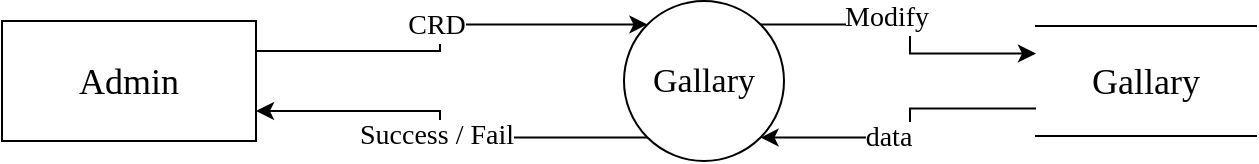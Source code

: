 <mxfile version="17.2.3" type="device"><diagram id="HeBkzXPH-GdMvk_lJBK_" name="Page-1"><mxGraphModel dx="1106" dy="653" grid="1" gridSize="10" guides="1" tooltips="1" connect="1" arrows="1" fold="1" page="1" pageScale="1" pageWidth="827" pageHeight="1169" background="none" math="0" shadow="0"><root><mxCell id="0"/><mxCell id="1" parent="0"/><mxCell id="6l1TLSjAQP7HA2U_qRRk-19" value="" style="edgeStyle=orthogonalEdgeStyle;rounded=0;orthogonalLoop=1;jettySize=auto;html=1;fontFamily=Times New Roman;fontSize=16;entryX=0.25;entryY=1;entryDx=0;entryDy=0;exitX=1;exitY=0;exitDx=0;exitDy=0;" parent="1" edge="1"><mxGeometry relative="1" as="geometry"><mxPoint x="660" y="100" as="targetPoint"/></mxGeometry></mxCell><mxCell id="6l1TLSjAQP7HA2U_qRRk-21" style="edgeStyle=orthogonalEdgeStyle;rounded=0;orthogonalLoop=1;jettySize=auto;html=1;exitX=0.75;exitY=1;exitDx=0;exitDy=0;entryX=1;entryY=1;entryDx=0;entryDy=0;fontFamily=Times New Roman;fontSize=16;" parent="1" edge="1"><mxGeometry relative="1" as="geometry"><Array as="points"><mxPoint x="720" y="247"/></Array><mxPoint x="720" y="100" as="sourcePoint"/></mxGeometry></mxCell><mxCell id="ppLeph98q2jPRG6dnW5D-12" value="&lt;font style=&quot;font-size: 18px&quot;&gt;Admin&lt;/font&gt;" style="rounded=0;whiteSpace=wrap;html=1;fontFamily=Times New Roman;" parent="1" vertex="1"><mxGeometry x="103" y="72.5" width="127" height="60" as="geometry"/></mxCell><mxCell id="ybVQCAMKLovBi2533NB--36" style="edgeStyle=orthogonalEdgeStyle;rounded=0;orthogonalLoop=1;jettySize=auto;html=1;exitX=1;exitY=0;exitDx=0;exitDy=0;entryX=0;entryY=0.25;entryDx=0;entryDy=0;fontSize=17;elbow=vertical;fontFamily=Times New Roman;" parent="1" source="ybVQCAMKLovBi2533NB--40" target="ybVQCAMKLovBi2533NB--43" edge="1"><mxGeometry relative="1" as="geometry"/></mxCell><mxCell id="ybVQCAMKLovBi2533NB--37" value="Modify" style="edgeLabel;html=1;align=center;verticalAlign=middle;resizable=0;points=[];fontSize=14;fontFamily=Times New Roman;" parent="ybVQCAMKLovBi2533NB--36" connectable="0" vertex="1"><mxGeometry x="-0.186" y="3" relative="1" as="geometry"><mxPoint as="offset"/></mxGeometry></mxCell><mxCell id="ybVQCAMKLovBi2533NB--38" style="rounded=0;orthogonalLoop=1;jettySize=auto;html=1;exitX=0;exitY=1;exitDx=0;exitDy=0;fontSize=17;startArrow=none;startFill=0;endArrow=classic;endFill=1;entryX=1;entryY=0.75;entryDx=0;entryDy=0;edgeStyle=orthogonalEdgeStyle;fontFamily=Times New Roman;" parent="1" source="ybVQCAMKLovBi2533NB--40" target="ppLeph98q2jPRG6dnW5D-12" edge="1"><mxGeometry relative="1" as="geometry"><mxPoint x="314" y="122.5" as="targetPoint"/></mxGeometry></mxCell><mxCell id="ybVQCAMKLovBi2533NB--39" value="Success / Fail" style="edgeLabel;html=1;align=center;verticalAlign=middle;resizable=0;points=[];fontSize=14;fontFamily=Times New Roman;" parent="ybVQCAMKLovBi2533NB--38" connectable="0" vertex="1"><mxGeometry x="-0.83" y="2" relative="1" as="geometry"><mxPoint x="-88" y="-3" as="offset"/></mxGeometry></mxCell><mxCell id="ybVQCAMKLovBi2533NB--40" value="&lt;p&gt;&lt;span style=&quot;line-height: 1.1&quot;&gt;&lt;font style=&quot;font-size: 17px&quot;&gt;Gallary&lt;/font&gt;&lt;/span&gt;&lt;/p&gt;" style="ellipse;whiteSpace=wrap;html=1;aspect=fixed;shadow=0;sketch=0;rotation=0;fontFamily=Times New Roman;" parent="1" vertex="1"><mxGeometry x="414" y="62.5" width="80" height="80" as="geometry"/></mxCell><mxCell id="ybVQCAMKLovBi2533NB--41" style="edgeStyle=orthogonalEdgeStyle;rounded=0;orthogonalLoop=1;jettySize=auto;html=1;exitX=0;exitY=0.75;exitDx=0;exitDy=0;entryX=1;entryY=1;entryDx=0;entryDy=0;fontSize=17;elbow=vertical;fontFamily=Times New Roman;" parent="1" source="ybVQCAMKLovBi2533NB--43" target="ybVQCAMKLovBi2533NB--40" edge="1"><mxGeometry relative="1" as="geometry"/></mxCell><mxCell id="ybVQCAMKLovBi2533NB--42" value="data" style="edgeLabel;html=1;align=center;verticalAlign=middle;resizable=0;points=[];fontSize=14;fontFamily=Times New Roman;" parent="ybVQCAMKLovBi2533NB--41" connectable="0" vertex="1"><mxGeometry x="0.16" relative="1" as="geometry"><mxPoint as="offset"/></mxGeometry></mxCell><mxCell id="ybVQCAMKLovBi2533NB--43" value="&lt;font style=&quot;font-size: 18px&quot;&gt;Gallary&lt;/font&gt;" style="shape=partialRectangle;whiteSpace=wrap;html=1;left=0;right=0;fillColor=default;rounded=0;shadow=0;glass=0;sketch=0;fontFamily=Times New Roman;fontSize=16;gradientColor=none;" parent="1" vertex="1"><mxGeometry x="620" y="75" width="110" height="55" as="geometry"/></mxCell><mxCell id="ybVQCAMKLovBi2533NB--44" style="rounded=0;orthogonalLoop=1;jettySize=auto;html=1;entryX=0;entryY=0;entryDx=0;entryDy=0;fontSize=17;startArrow=none;startFill=0;endArrow=classic;endFill=1;exitX=1;exitY=0.25;exitDx=0;exitDy=0;edgeStyle=orthogonalEdgeStyle;fontFamily=Times New Roman;" parent="1" source="ppLeph98q2jPRG6dnW5D-12" target="ybVQCAMKLovBi2533NB--40" edge="1"><mxGeometry relative="1" as="geometry"><mxPoint x="314" y="92.5" as="sourcePoint"/></mxGeometry></mxCell><mxCell id="ybVQCAMKLovBi2533NB--45" value="CRD" style="edgeLabel;html=1;align=center;verticalAlign=middle;resizable=0;points=[];fontSize=14;fontFamily=Times New Roman;" parent="ybVQCAMKLovBi2533NB--44" connectable="0" vertex="1"><mxGeometry x="0.81" y="2" relative="1" as="geometry"><mxPoint x="-86" y="3" as="offset"/></mxGeometry></mxCell></root></mxGraphModel></diagram></mxfile>